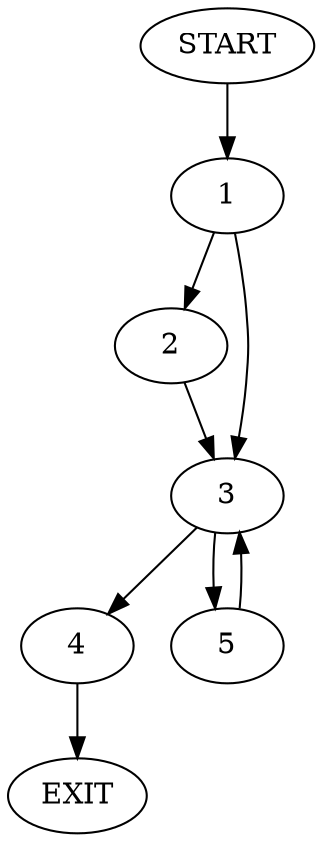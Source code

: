 digraph {
0 [label="START"]
6 [label="EXIT"]
0 -> 1
1 -> 2
1 -> 3
2 -> 3
3 -> 4
3 -> 5
5 -> 3
4 -> 6
}
